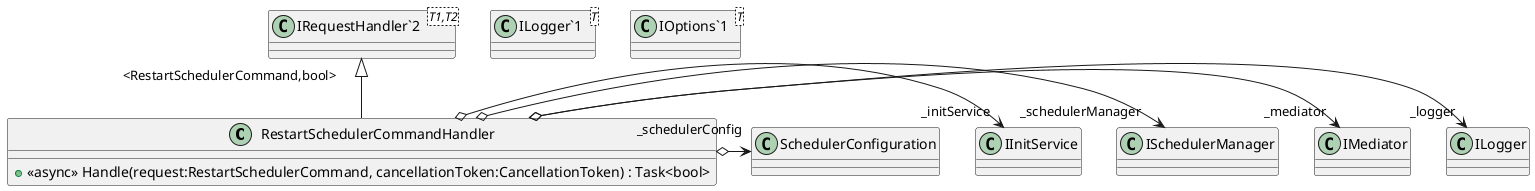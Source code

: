 @startuml
class RestartSchedulerCommandHandler {
    + <<async>> Handle(request:RestartSchedulerCommand, cancellationToken:CancellationToken) : Task<bool>
}
class "ILogger`1"<T> {
}
class "IOptions`1"<T> {
}
class "IRequestHandler`2"<T1,T2> {
}
"IRequestHandler`2" "<RestartSchedulerCommand,bool>" <|-- RestartSchedulerCommandHandler
RestartSchedulerCommandHandler o-> "_logger" ILogger
RestartSchedulerCommandHandler o-> "_mediator" IMediator
RestartSchedulerCommandHandler o-> "_schedulerManager" ISchedulerManager
RestartSchedulerCommandHandler o-> "_initService" IInitService
RestartSchedulerCommandHandler o-> "_schedulerConfig" SchedulerConfiguration
@enduml
